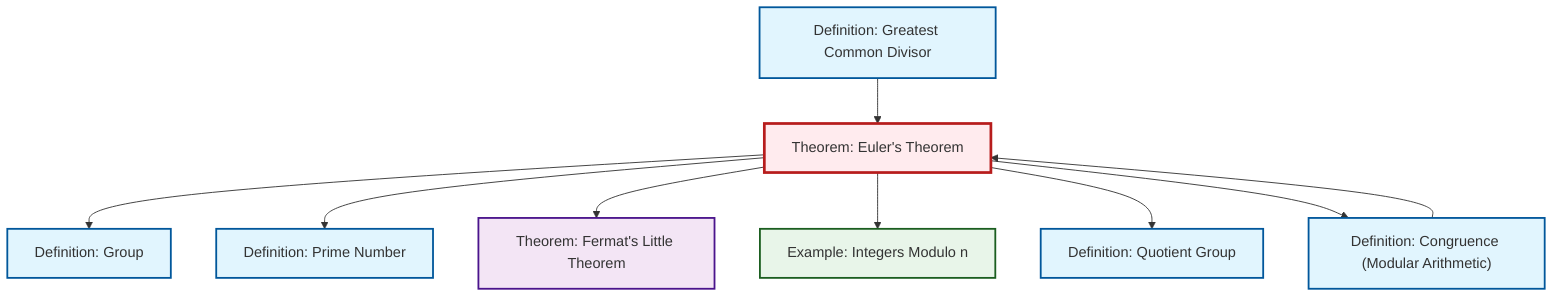 graph TD
    classDef definition fill:#e1f5fe,stroke:#01579b,stroke-width:2px
    classDef theorem fill:#f3e5f5,stroke:#4a148c,stroke-width:2px
    classDef axiom fill:#fff3e0,stroke:#e65100,stroke-width:2px
    classDef example fill:#e8f5e9,stroke:#1b5e20,stroke-width:2px
    classDef current fill:#ffebee,stroke:#b71c1c,stroke-width:3px
    thm-fermat-little["Theorem: Fermat's Little Theorem"]:::theorem
    def-quotient-group["Definition: Quotient Group"]:::definition
    thm-euler["Theorem: Euler's Theorem"]:::theorem
    def-congruence["Definition: Congruence (Modular Arithmetic)"]:::definition
    ex-quotient-integers-mod-n["Example: Integers Modulo n"]:::example
    def-prime["Definition: Prime Number"]:::definition
    def-group["Definition: Group"]:::definition
    def-gcd["Definition: Greatest Common Divisor"]:::definition
    thm-euler --> def-group
    def-congruence --> thm-euler
    def-gcd --> thm-euler
    thm-euler --> def-prime
    thm-euler --> thm-fermat-little
    thm-euler --> ex-quotient-integers-mod-n
    thm-euler --> def-quotient-group
    thm-euler --> def-congruence
    class thm-euler current